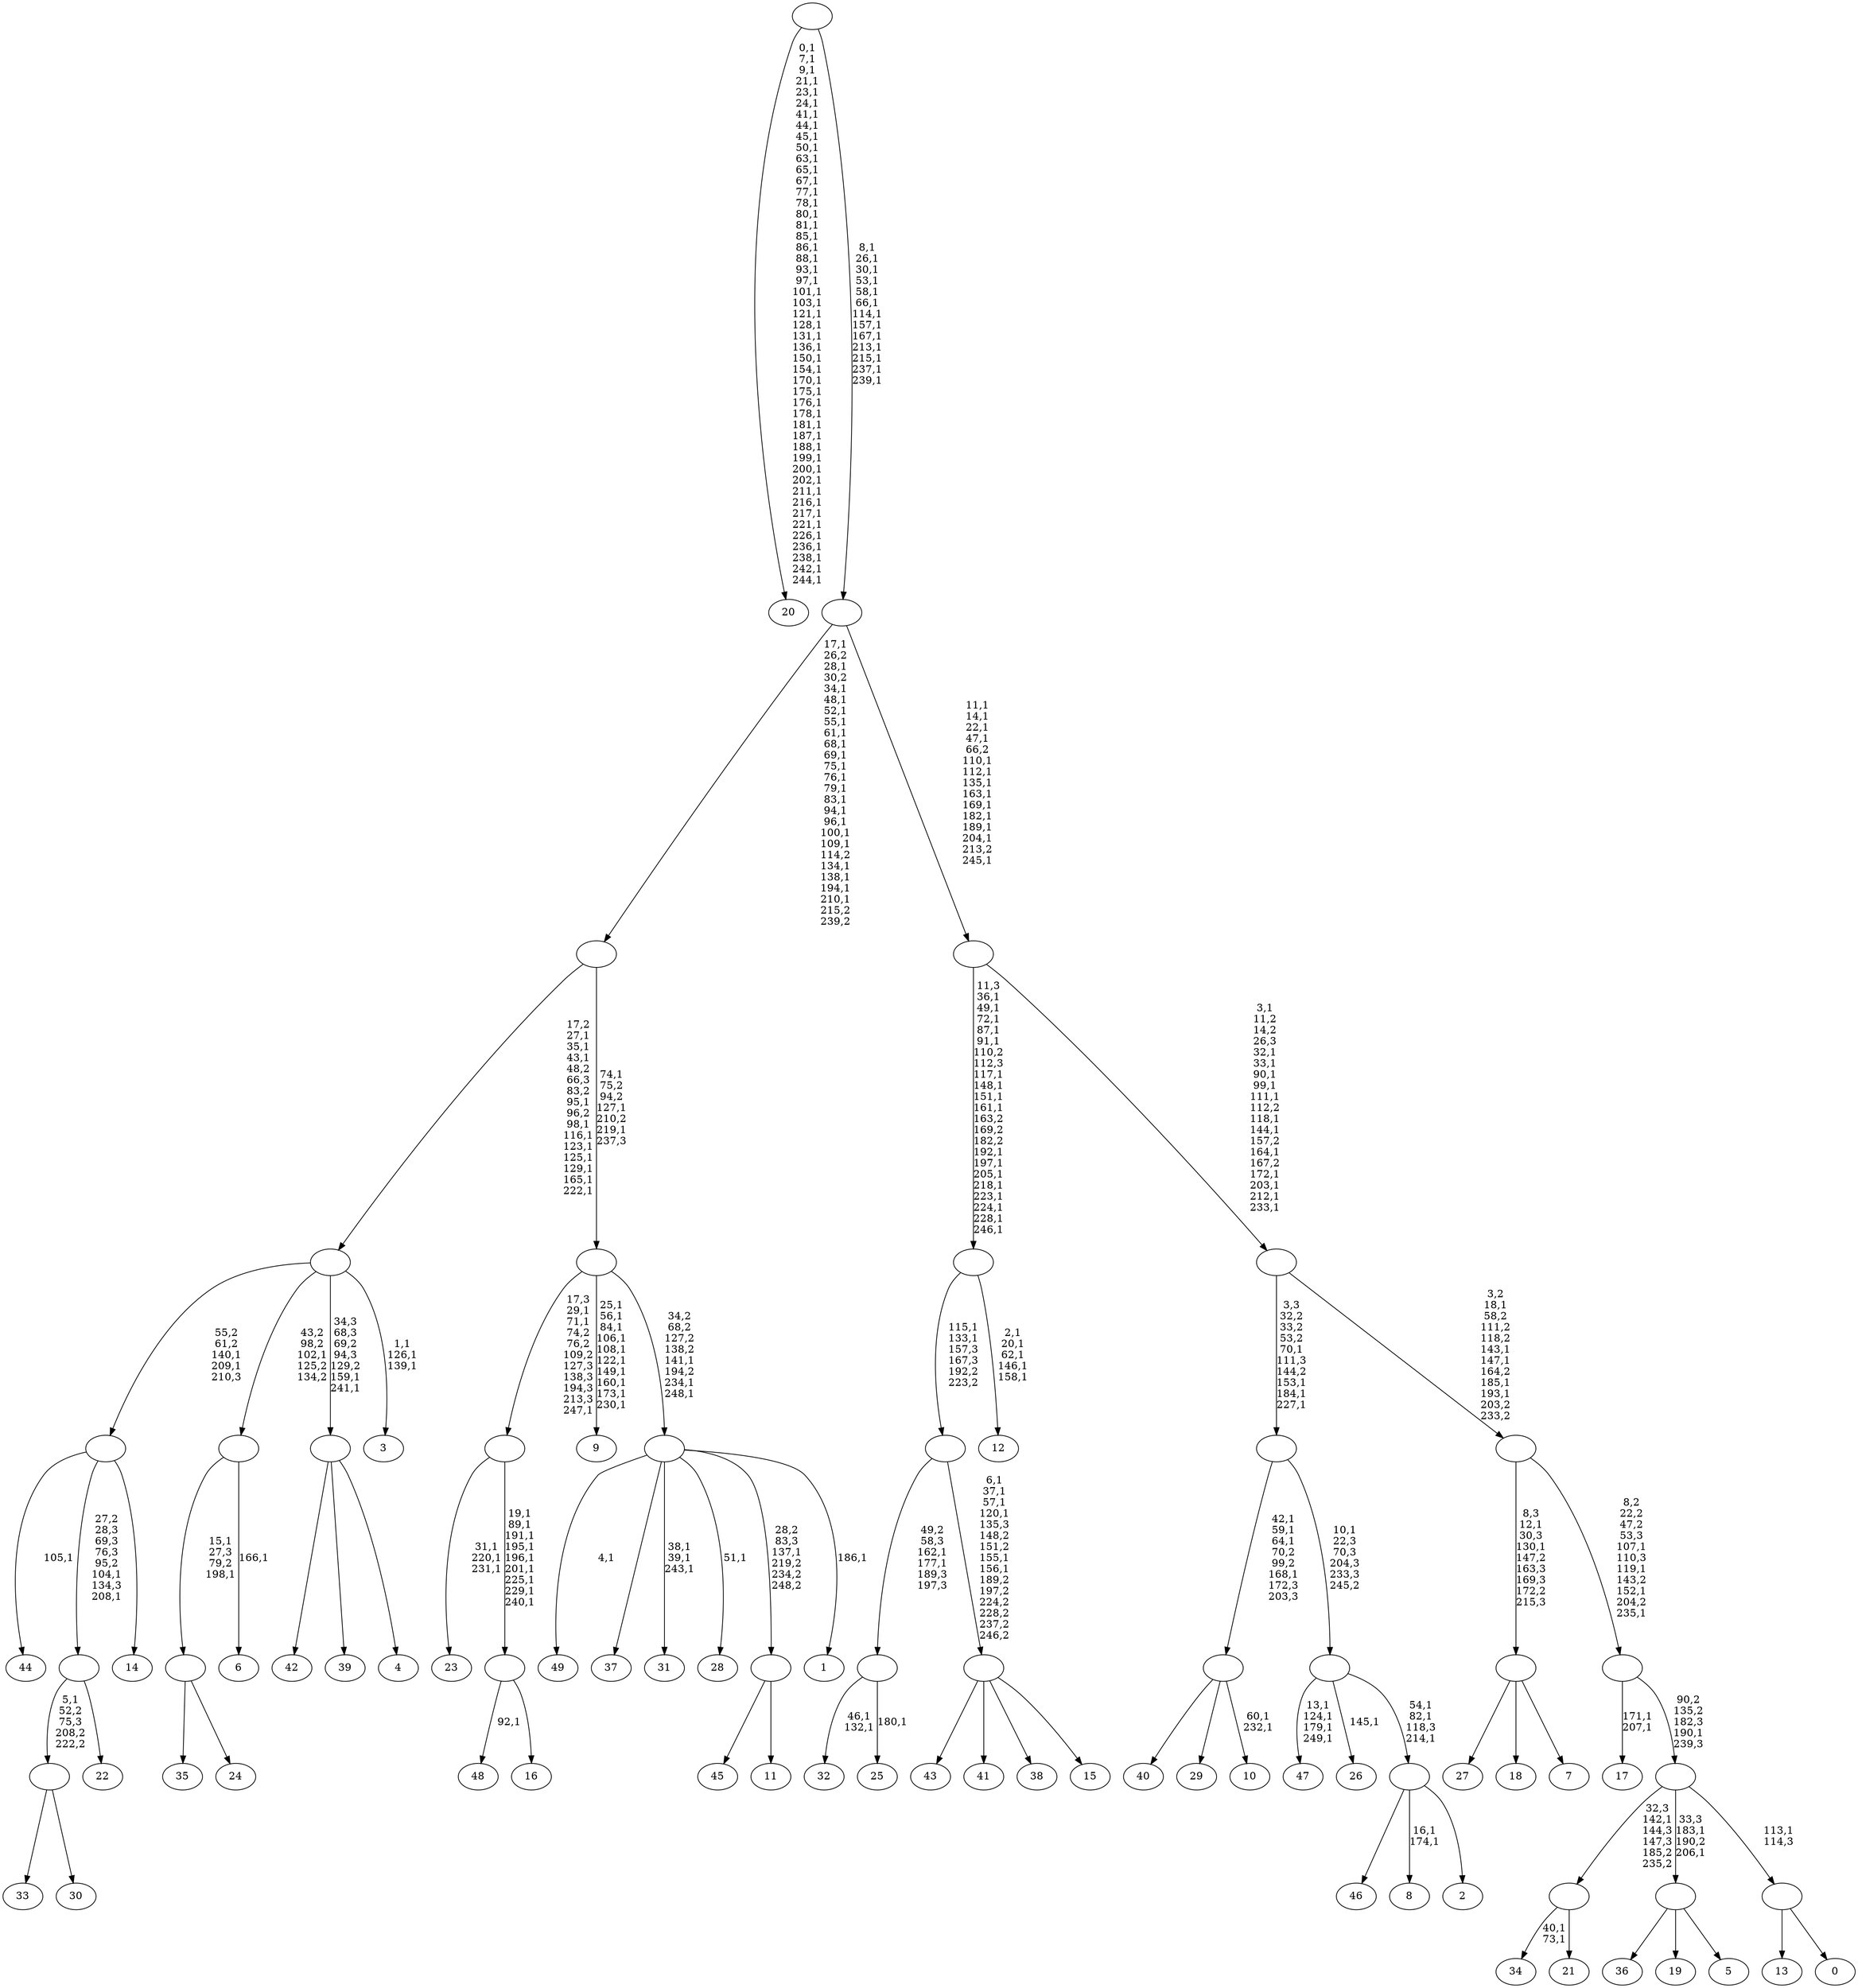 digraph T {
	300 [label="49"]
	298 [label="48"]
	296 [label="47"]
	291 [label="46"]
	290 [label="45"]
	289 [label="44"]
	287 [label="43"]
	286 [label="42"]
	285 [label="41"]
	284 [label="40"]
	283 [label="39"]
	282 [label="38"]
	281 [label="37"]
	280 [label="36"]
	279 [label="35"]
	278 [label="34"]
	275 [label="33"]
	274 [label="32"]
	271 [label="31"]
	267 [label="30"]
	266 [label=""]
	265 [label="29"]
	264 [label="28"]
	262 [label="27"]
	261 [label="26"]
	259 [label="25"]
	257 [label=""]
	255 [label="24"]
	254 [label=""]
	252 [label="23"]
	248 [label="22"]
	247 [label=""]
	245 [label="21"]
	244 [label=""]
	243 [label="20"]
	193 [label="19"]
	192 [label="18"]
	191 [label="17"]
	188 [label="16"]
	187 [label=""]
	178 [label=""]
	175 [label="15"]
	174 [label=""]
	168 [label=""]
	166 [label="14"]
	165 [label=""]
	163 [label="13"]
	162 [label="12"]
	156 [label=""]
	139 [label="11"]
	138 [label=""]
	137 [label="10"]
	134 [label=""]
	130 [label="9"]
	119 [label="8"]
	116 [label="7"]
	115 [label=""]
	113 [label="6"]
	111 [label=""]
	110 [label="5"]
	109 [label=""]
	107 [label="4"]
	106 [label=""]
	104 [label="3"]
	100 [label=""]
	89 [label="2"]
	88 [label=""]
	85 [label=""]
	84 [label=""]
	80 [label="1"]
	78 [label=""]
	75 [label=""]
	72 [label=""]
	51 [label="0"]
	50 [label=""]
	49 [label=""]
	48 [label=""]
	44 [label=""]
	39 [label=""]
	26 [label=""]
	13 [label=""]
	0 [label=""]
	266 -> 275 [label=""]
	266 -> 267 [label=""]
	257 -> 259 [label="180,1"]
	257 -> 274 [label="46,1\n132,1"]
	254 -> 279 [label=""]
	254 -> 255 [label=""]
	247 -> 266 [label="5,1\n52,2\n75,3\n208,2\n222,2"]
	247 -> 248 [label=""]
	244 -> 278 [label="40,1\n73,1"]
	244 -> 245 [label=""]
	187 -> 298 [label="92,1"]
	187 -> 188 [label=""]
	178 -> 187 [label="19,1\n89,1\n191,1\n195,1\n196,1\n201,1\n225,1\n229,1\n240,1"]
	178 -> 252 [label="31,1\n220,1\n231,1"]
	174 -> 287 [label=""]
	174 -> 285 [label=""]
	174 -> 282 [label=""]
	174 -> 175 [label=""]
	168 -> 174 [label="6,1\n37,1\n57,1\n120,1\n135,3\n148,2\n151,2\n155,1\n156,1\n189,2\n197,2\n224,2\n228,2\n237,2\n246,2"]
	168 -> 257 [label="49,2\n58,3\n162,1\n177,1\n189,3\n197,3"]
	165 -> 247 [label="27,2\n28,3\n69,3\n76,3\n95,2\n104,1\n134,3\n208,1"]
	165 -> 289 [label="105,1"]
	165 -> 166 [label=""]
	156 -> 162 [label="2,1\n20,1\n62,1\n146,1\n158,1"]
	156 -> 168 [label="115,1\n133,1\n157,3\n167,3\n192,2\n223,2"]
	138 -> 290 [label=""]
	138 -> 139 [label=""]
	134 -> 137 [label="60,1\n232,1"]
	134 -> 284 [label=""]
	134 -> 265 [label=""]
	115 -> 262 [label=""]
	115 -> 192 [label=""]
	115 -> 116 [label=""]
	111 -> 113 [label="166,1"]
	111 -> 254 [label="15,1\n27,3\n79,2\n198,1"]
	109 -> 280 [label=""]
	109 -> 193 [label=""]
	109 -> 110 [label=""]
	106 -> 286 [label=""]
	106 -> 283 [label=""]
	106 -> 107 [label=""]
	100 -> 104 [label="1,1\n126,1\n139,1"]
	100 -> 106 [label="34,3\n68,3\n69,2\n94,3\n129,2\n159,1\n241,1"]
	100 -> 165 [label="55,2\n61,2\n140,1\n209,1\n210,3"]
	100 -> 111 [label="43,2\n98,2\n102,1\n125,2\n134,2"]
	88 -> 119 [label="16,1\n174,1"]
	88 -> 291 [label=""]
	88 -> 89 [label=""]
	85 -> 88 [label="54,1\n82,1\n118,3\n214,1"]
	85 -> 261 [label="145,1"]
	85 -> 296 [label="13,1\n124,1\n179,1\n249,1"]
	84 -> 134 [label="42,1\n59,1\n64,1\n70,2\n99,2\n168,1\n172,3\n203,3"]
	84 -> 85 [label="10,1\n22,3\n70,3\n204,3\n233,3\n245,2"]
	78 -> 80 [label="186,1"]
	78 -> 264 [label="51,1"]
	78 -> 271 [label="38,1\n39,1\n243,1"]
	78 -> 300 [label="4,1"]
	78 -> 281 [label=""]
	78 -> 138 [label="28,2\n83,3\n137,1\n219,2\n234,2\n248,2"]
	75 -> 78 [label="34,2\n68,2\n127,2\n138,2\n141,1\n194,2\n234,1\n248,1"]
	75 -> 130 [label="25,1\n56,1\n84,1\n106,1\n108,1\n122,1\n149,1\n160,1\n173,1\n230,1"]
	75 -> 178 [label="17,3\n29,1\n71,1\n74,2\n76,2\n109,2\n127,3\n138,3\n194,3\n213,3\n247,1"]
	72 -> 75 [label="74,1\n75,2\n94,2\n127,1\n210,2\n219,1\n237,3"]
	72 -> 100 [label="17,2\n27,1\n35,1\n43,1\n48,2\n66,3\n83,2\n95,1\n96,2\n98,1\n116,1\n123,1\n125,1\n129,1\n165,1\n222,1"]
	50 -> 163 [label=""]
	50 -> 51 [label=""]
	49 -> 109 [label="33,3\n183,1\n190,2\n206,1"]
	49 -> 244 [label="32,3\n142,1\n144,3\n147,3\n185,2\n235,2"]
	49 -> 50 [label="113,1\n114,3"]
	48 -> 191 [label="171,1\n207,1"]
	48 -> 49 [label="90,2\n135,2\n182,3\n190,1\n239,3"]
	44 -> 48 [label="8,2\n22,2\n47,2\n53,3\n107,1\n110,3\n119,1\n143,2\n152,1\n204,2\n235,1"]
	44 -> 115 [label="8,3\n12,1\n30,3\n130,1\n147,2\n163,3\n169,3\n172,2\n215,3"]
	39 -> 44 [label="3,2\n18,1\n58,2\n111,2\n118,2\n143,1\n147,1\n164,2\n185,1\n193,1\n203,2\n233,2"]
	39 -> 84 [label="3,3\n32,2\n33,2\n53,2\n70,1\n111,3\n144,2\n153,1\n184,1\n227,1"]
	26 -> 39 [label="3,1\n11,2\n14,2\n26,3\n32,1\n33,1\n90,1\n99,1\n111,1\n112,2\n118,1\n144,1\n157,2\n164,1\n167,2\n172,1\n203,1\n212,1\n233,1"]
	26 -> 156 [label="11,3\n36,1\n49,1\n72,1\n87,1\n91,1\n110,2\n112,3\n117,1\n148,1\n151,1\n161,1\n163,2\n169,2\n182,2\n192,1\n197,1\n205,1\n218,1\n223,1\n224,1\n228,1\n246,1"]
	13 -> 26 [label="11,1\n14,1\n22,1\n47,1\n66,2\n110,1\n112,1\n135,1\n163,1\n169,1\n182,1\n189,1\n204,1\n213,2\n245,1"]
	13 -> 72 [label="17,1\n26,2\n28,1\n30,2\n34,1\n48,1\n52,1\n55,1\n61,1\n68,1\n69,1\n75,1\n76,1\n79,1\n83,1\n94,1\n96,1\n100,1\n109,1\n114,2\n134,1\n138,1\n194,1\n210,1\n215,2\n239,2"]
	0 -> 13 [label="8,1\n26,1\n30,1\n53,1\n58,1\n66,1\n114,1\n157,1\n167,1\n213,1\n215,1\n237,1\n239,1"]
	0 -> 243 [label="0,1\n7,1\n9,1\n21,1\n23,1\n24,1\n41,1\n44,1\n45,1\n50,1\n63,1\n65,1\n67,1\n77,1\n78,1\n80,1\n81,1\n85,1\n86,1\n88,1\n93,1\n97,1\n101,1\n103,1\n121,1\n128,1\n131,1\n136,1\n150,1\n154,1\n170,1\n175,1\n176,1\n178,1\n181,1\n187,1\n188,1\n199,1\n200,1\n202,1\n211,1\n216,1\n217,1\n221,1\n226,1\n236,1\n238,1\n242,1\n244,1"]
}
